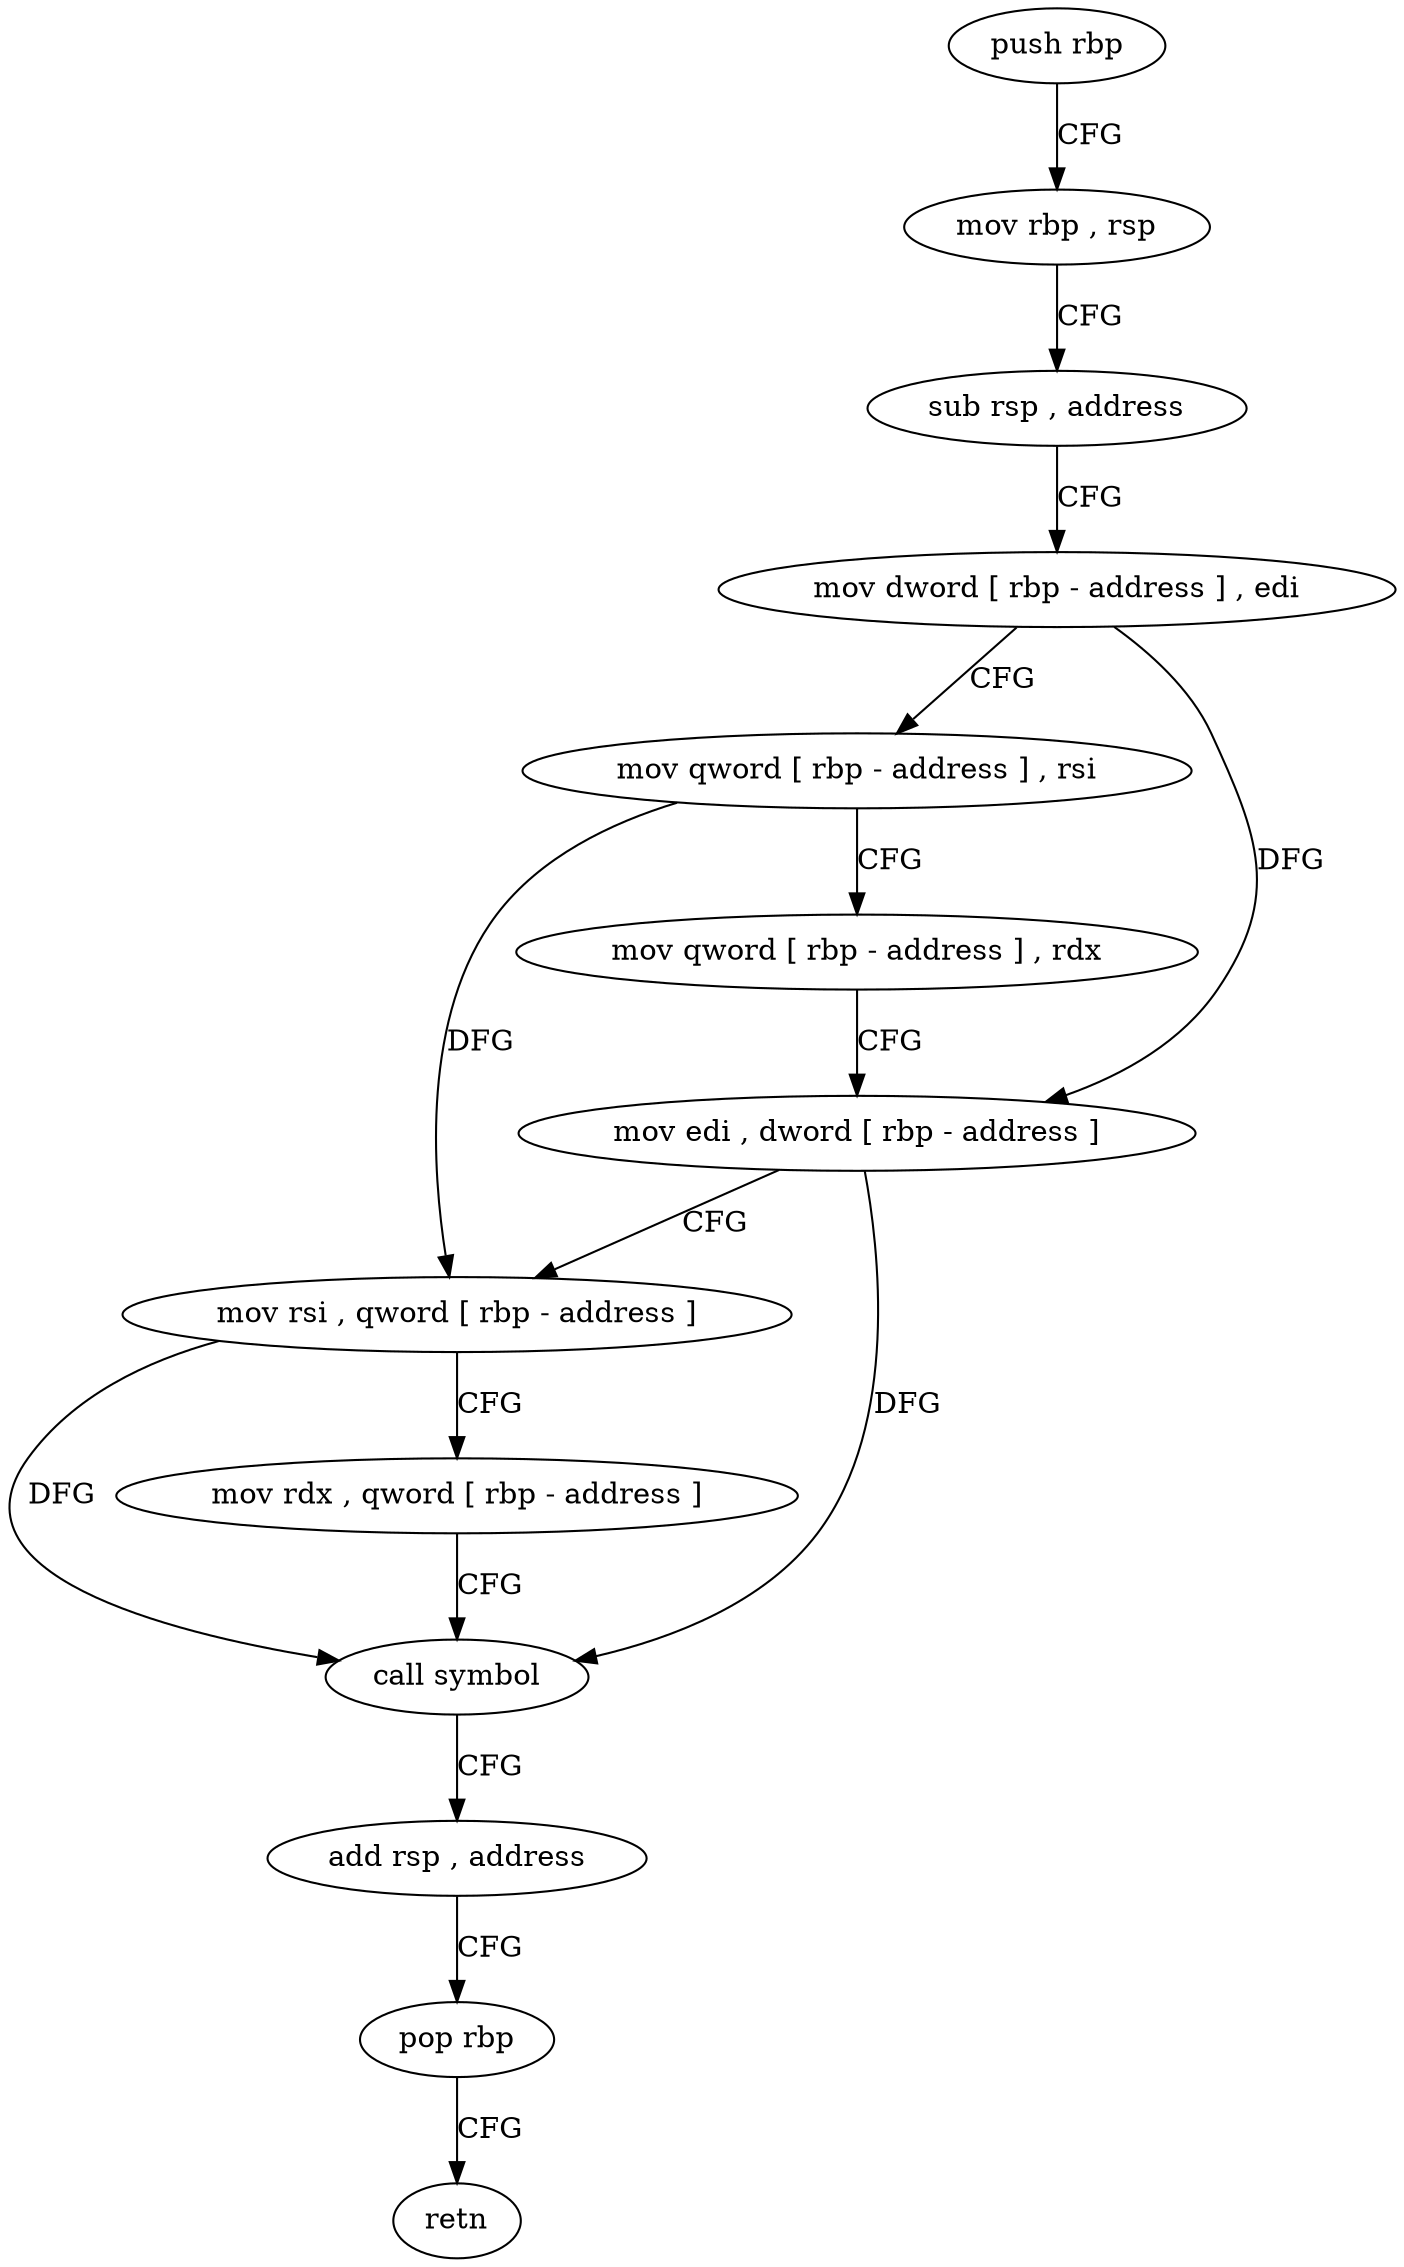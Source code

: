 digraph "func" {
"4264768" [label = "push rbp" ]
"4264769" [label = "mov rbp , rsp" ]
"4264772" [label = "sub rsp , address" ]
"4264776" [label = "mov dword [ rbp - address ] , edi" ]
"4264779" [label = "mov qword [ rbp - address ] , rsi" ]
"4264783" [label = "mov qword [ rbp - address ] , rdx" ]
"4264787" [label = "mov edi , dword [ rbp - address ]" ]
"4264790" [label = "mov rsi , qword [ rbp - address ]" ]
"4264794" [label = "mov rdx , qword [ rbp - address ]" ]
"4264798" [label = "call symbol" ]
"4264803" [label = "add rsp , address" ]
"4264807" [label = "pop rbp" ]
"4264808" [label = "retn" ]
"4264768" -> "4264769" [ label = "CFG" ]
"4264769" -> "4264772" [ label = "CFG" ]
"4264772" -> "4264776" [ label = "CFG" ]
"4264776" -> "4264779" [ label = "CFG" ]
"4264776" -> "4264787" [ label = "DFG" ]
"4264779" -> "4264783" [ label = "CFG" ]
"4264779" -> "4264790" [ label = "DFG" ]
"4264783" -> "4264787" [ label = "CFG" ]
"4264787" -> "4264790" [ label = "CFG" ]
"4264787" -> "4264798" [ label = "DFG" ]
"4264790" -> "4264794" [ label = "CFG" ]
"4264790" -> "4264798" [ label = "DFG" ]
"4264794" -> "4264798" [ label = "CFG" ]
"4264798" -> "4264803" [ label = "CFG" ]
"4264803" -> "4264807" [ label = "CFG" ]
"4264807" -> "4264808" [ label = "CFG" ]
}
